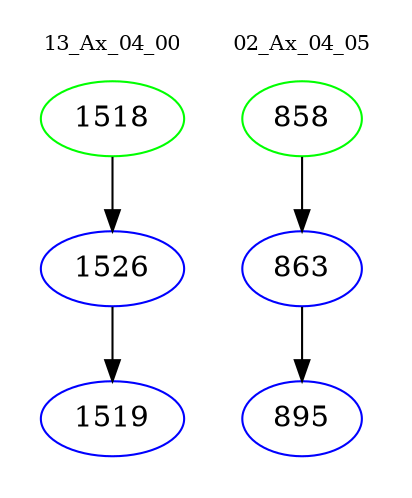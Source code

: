 digraph{
subgraph cluster_0 {
color = white
label = "13_Ax_04_00";
fontsize=10;
T0_1518 [label="1518", color="green"]
T0_1518 -> T0_1526 [color="black"]
T0_1526 [label="1526", color="blue"]
T0_1526 -> T0_1519 [color="black"]
T0_1519 [label="1519", color="blue"]
}
subgraph cluster_1 {
color = white
label = "02_Ax_04_05";
fontsize=10;
T1_858 [label="858", color="green"]
T1_858 -> T1_863 [color="black"]
T1_863 [label="863", color="blue"]
T1_863 -> T1_895 [color="black"]
T1_895 [label="895", color="blue"]
}
}
